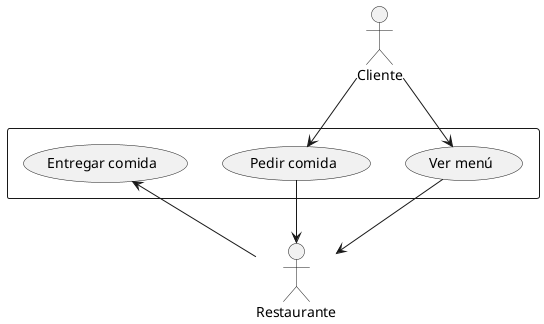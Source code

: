 @startuml
actor Cliente
actor Restaurante

rectangle {
  Cliente --> (Ver menú)
  (Ver menú) --> Restaurante
  Cliente --> (Pedir comida)
  (Pedir comida) --> Restaurante
  Restaurante --> (Entregar comida)
}
@enduml

